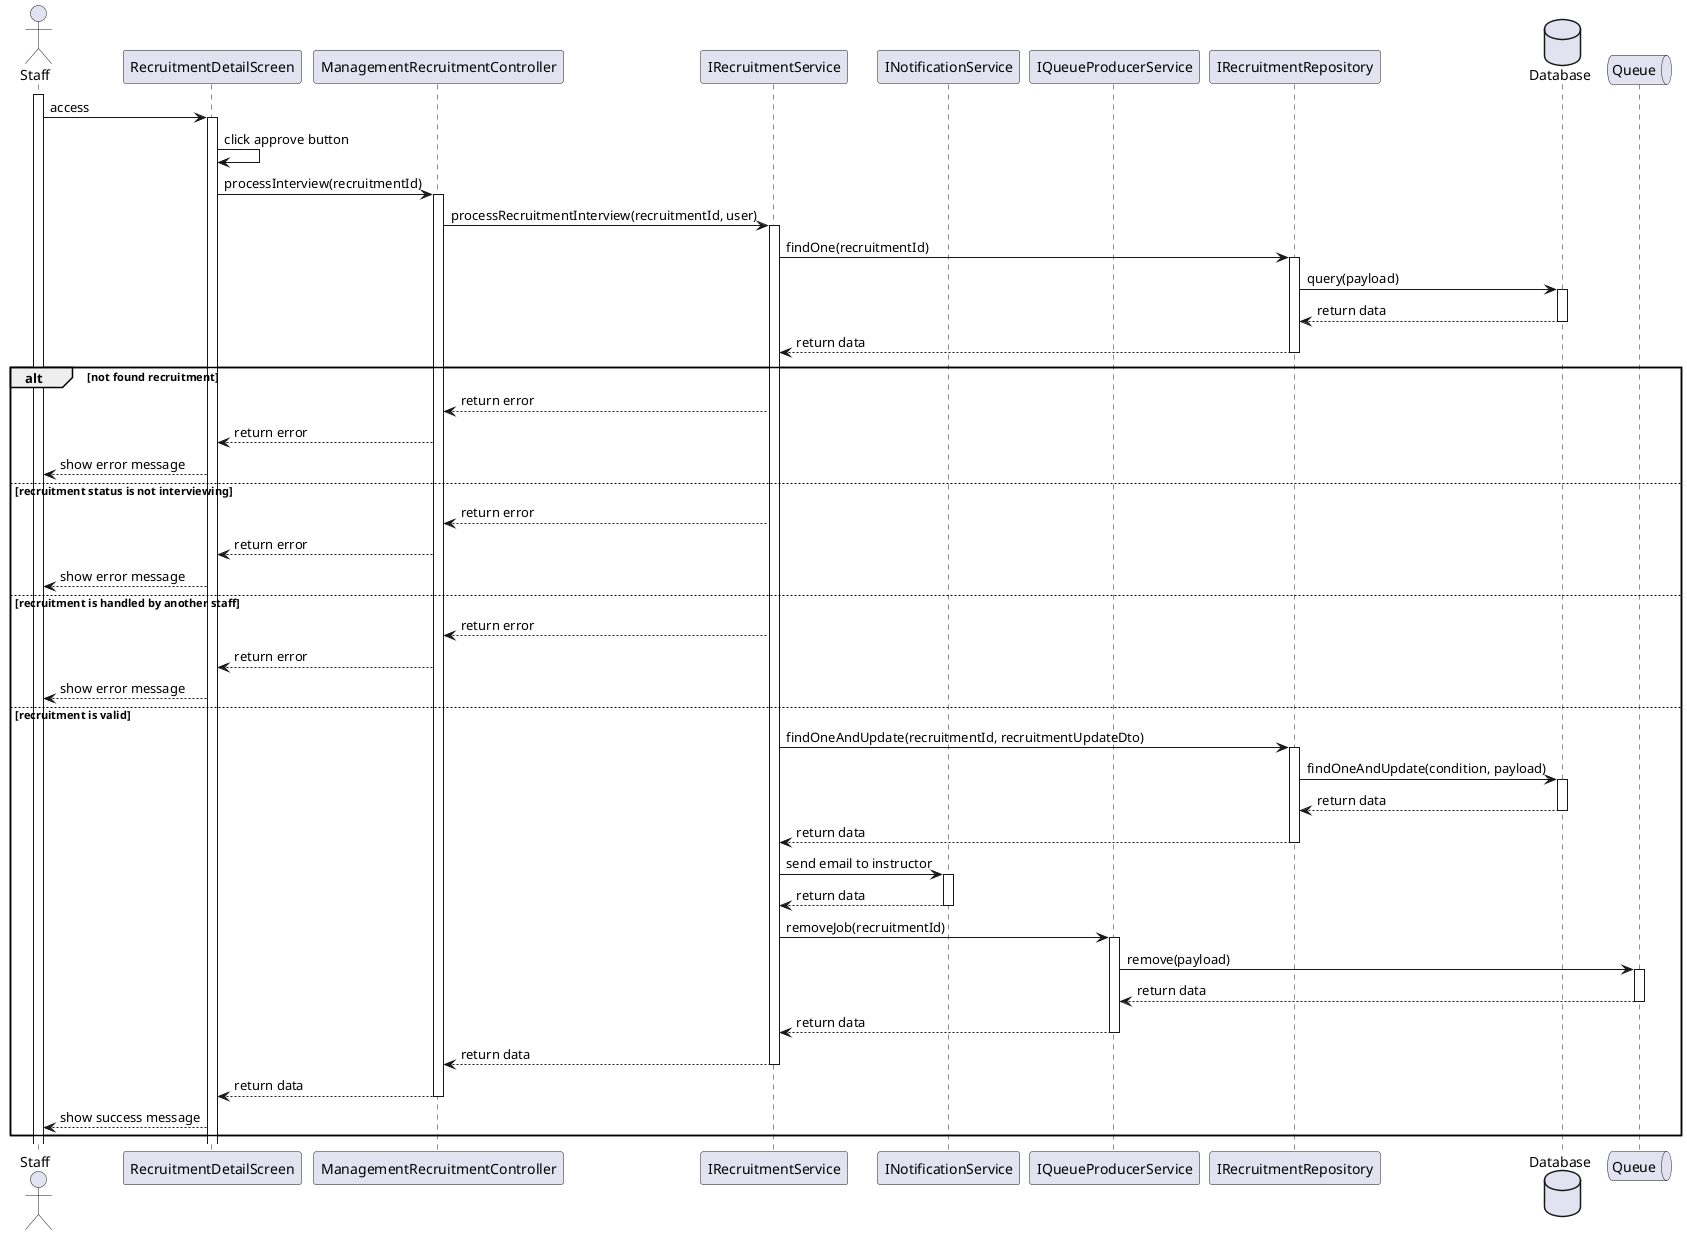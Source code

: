 @startuml

actor Staff
participant RecruitmentDetailScreen
participant ManagementRecruitmentController
participant IRecruitmentService
participant INotificationService
participant IQueueProducerService
participant IRecruitmentRepository
database Database
queue Queue

activate Staff
Staff -> RecruitmentDetailScreen: access
activate RecruitmentDetailScreen
RecruitmentDetailScreen -> RecruitmentDetailScreen: click approve button
RecruitmentDetailScreen -> ManagementRecruitmentController: processInterview(recruitmentId)
activate ManagementRecruitmentController
ManagementRecruitmentController -> IRecruitmentService: processRecruitmentInterview(recruitmentId, user)
activate IRecruitmentService
IRecruitmentService -> IRecruitmentRepository: findOne(recruitmentId)
activate IRecruitmentRepository
IRecruitmentRepository -> Database: query(payload)
activate Database
Database --> IRecruitmentRepository: return data
deactivate Database
IRecruitmentRepository --> IRecruitmentService: return data
deactivate IRecruitmentRepository
alt not found recruitment
    IRecruitmentService --> ManagementRecruitmentController: return error
    ManagementRecruitmentController --> RecruitmentDetailScreen: return error
    RecruitmentDetailScreen --> Staff: show error message
else recruitment status is not interviewing
    IRecruitmentService --> ManagementRecruitmentController: return error
    ManagementRecruitmentController --> RecruitmentDetailScreen: return error
    RecruitmentDetailScreen --> Staff: show error message
else recruitment is handled by another staff
    IRecruitmentService --> ManagementRecruitmentController: return error
    ManagementRecruitmentController --> RecruitmentDetailScreen: return error
    RecruitmentDetailScreen --> Staff: show error message
else recruitment is valid
    IRecruitmentService -> IRecruitmentRepository: findOneAndUpdate(recruitmentId, recruitmentUpdateDto)
    activate IRecruitmentRepository
    IRecruitmentRepository -> Database: findOneAndUpdate(condition, payload)
    activate Database
    Database --> IRecruitmentRepository: return data
    deactivate Database
    IRecruitmentRepository --> IRecruitmentService: return data
    deactivate IRecruitmentRepository
    IRecruitmentService -> INotificationService: send email to instructor
    activate INotificationService
    INotificationService --> IRecruitmentService: return data
    deactivate INotificationService
    IRecruitmentService -> IQueueProducerService: removeJob(recruitmentId)
    activate IQueueProducerService
    IQueueProducerService -> Queue: remove(payload)
    activate Queue
    Queue --> IQueueProducerService: return data
    deactivate Queue
    IQueueProducerService --> IRecruitmentService: return data
    deactivate IQueueProducerService
    IRecruitmentService --> ManagementRecruitmentController: return data
    deactivate IRecruitmentService
    ManagementRecruitmentController --> RecruitmentDetailScreen: return data
    deactivate ManagementRecruitmentController
    RecruitmentDetailScreen --> Staff: show success message
end

@enduml